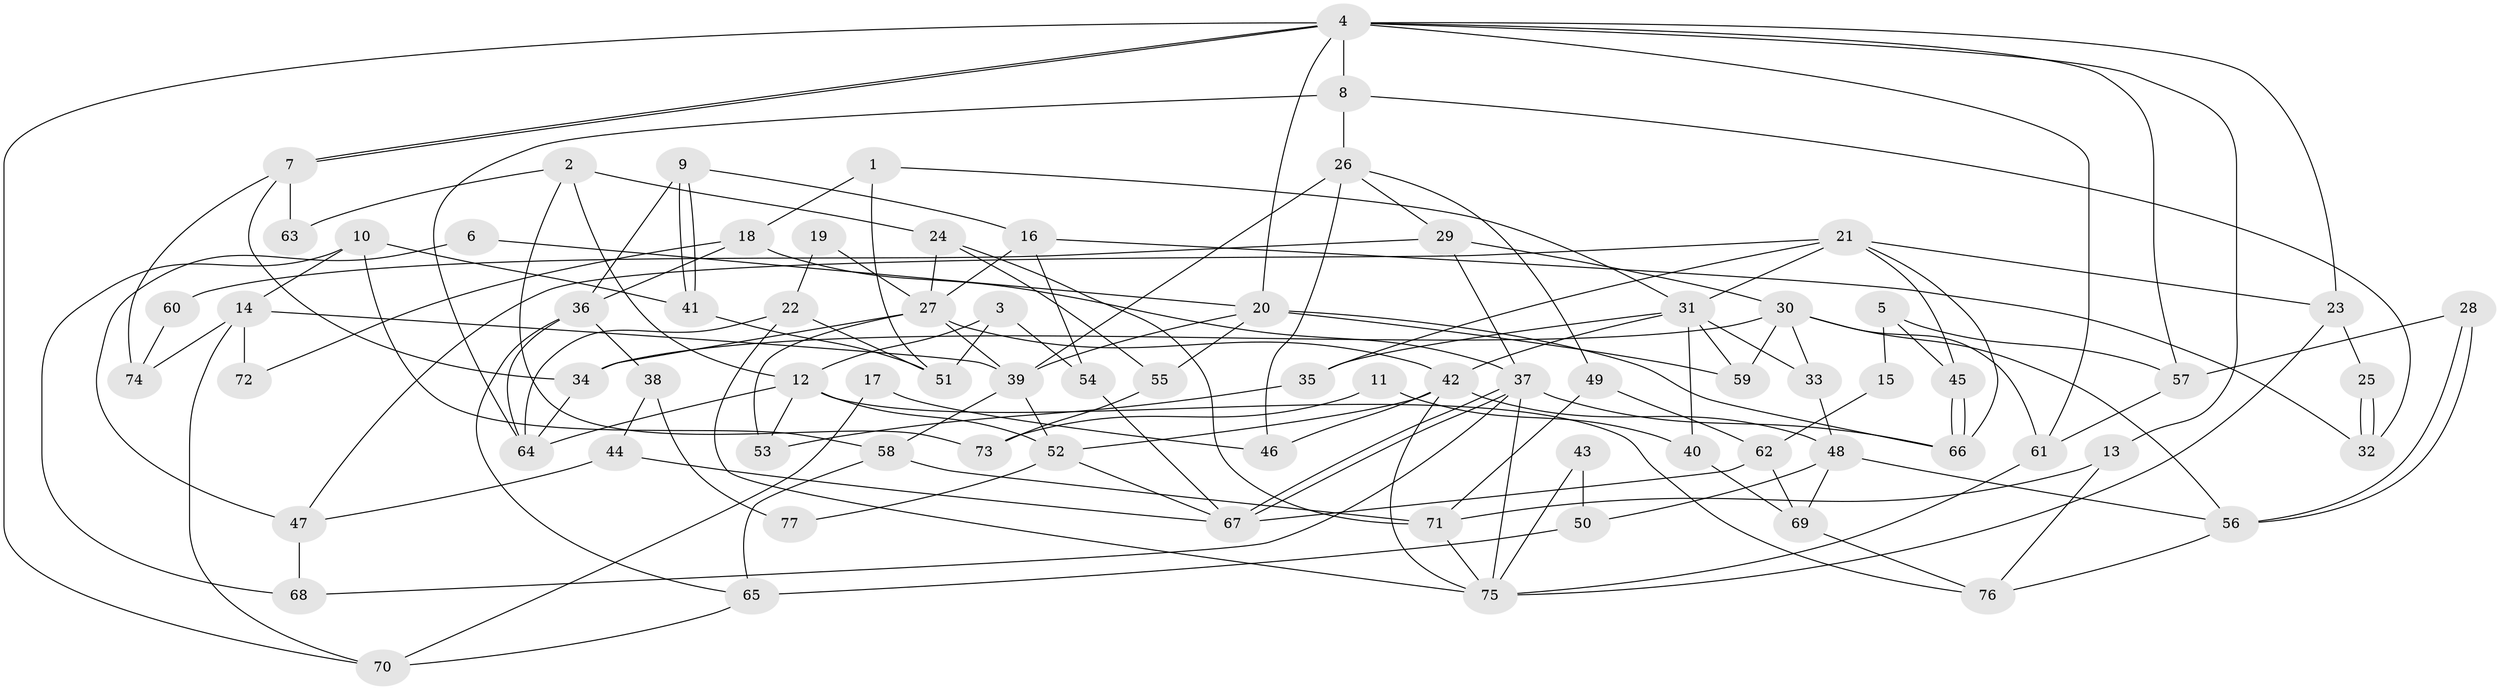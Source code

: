 // Generated by graph-tools (version 1.1) at 2025/11/02/27/25 16:11:23]
// undirected, 77 vertices, 154 edges
graph export_dot {
graph [start="1"]
  node [color=gray90,style=filled];
  1;
  2;
  3;
  4;
  5;
  6;
  7;
  8;
  9;
  10;
  11;
  12;
  13;
  14;
  15;
  16;
  17;
  18;
  19;
  20;
  21;
  22;
  23;
  24;
  25;
  26;
  27;
  28;
  29;
  30;
  31;
  32;
  33;
  34;
  35;
  36;
  37;
  38;
  39;
  40;
  41;
  42;
  43;
  44;
  45;
  46;
  47;
  48;
  49;
  50;
  51;
  52;
  53;
  54;
  55;
  56;
  57;
  58;
  59;
  60;
  61;
  62;
  63;
  64;
  65;
  66;
  67;
  68;
  69;
  70;
  71;
  72;
  73;
  74;
  75;
  76;
  77;
  1 -- 31;
  1 -- 51;
  1 -- 18;
  2 -- 24;
  2 -- 12;
  2 -- 63;
  2 -- 73;
  3 -- 12;
  3 -- 51;
  3 -- 54;
  4 -- 7;
  4 -- 7;
  4 -- 23;
  4 -- 8;
  4 -- 13;
  4 -- 20;
  4 -- 57;
  4 -- 61;
  4 -- 70;
  5 -- 45;
  5 -- 57;
  5 -- 15;
  6 -- 47;
  6 -- 20;
  7 -- 34;
  7 -- 63;
  7 -- 74;
  8 -- 26;
  8 -- 32;
  8 -- 64;
  9 -- 41;
  9 -- 41;
  9 -- 16;
  9 -- 36;
  10 -- 14;
  10 -- 58;
  10 -- 41;
  10 -- 68;
  11 -- 73;
  11 -- 40;
  12 -- 64;
  12 -- 53;
  12 -- 52;
  12 -- 76;
  13 -- 76;
  13 -- 71;
  14 -- 39;
  14 -- 70;
  14 -- 72;
  14 -- 74;
  15 -- 62;
  16 -- 32;
  16 -- 54;
  16 -- 27;
  17 -- 70;
  17 -- 46;
  18 -- 37;
  18 -- 36;
  18 -- 72;
  19 -- 27;
  19 -- 22;
  20 -- 39;
  20 -- 55;
  20 -- 59;
  20 -- 66;
  21 -- 31;
  21 -- 66;
  21 -- 23;
  21 -- 35;
  21 -- 45;
  21 -- 47;
  22 -- 64;
  22 -- 75;
  22 -- 51;
  23 -- 75;
  23 -- 25;
  24 -- 71;
  24 -- 27;
  24 -- 55;
  25 -- 32;
  25 -- 32;
  26 -- 29;
  26 -- 49;
  26 -- 39;
  26 -- 46;
  27 -- 42;
  27 -- 34;
  27 -- 39;
  27 -- 53;
  28 -- 57;
  28 -- 56;
  28 -- 56;
  29 -- 37;
  29 -- 30;
  29 -- 60;
  30 -- 34;
  30 -- 59;
  30 -- 33;
  30 -- 56;
  30 -- 61;
  31 -- 33;
  31 -- 42;
  31 -- 35;
  31 -- 40;
  31 -- 59;
  33 -- 48;
  34 -- 64;
  35 -- 53;
  36 -- 38;
  36 -- 64;
  36 -- 65;
  37 -- 67;
  37 -- 67;
  37 -- 66;
  37 -- 68;
  37 -- 75;
  38 -- 44;
  38 -- 77;
  39 -- 52;
  39 -- 58;
  40 -- 69;
  41 -- 51;
  42 -- 52;
  42 -- 75;
  42 -- 46;
  42 -- 48;
  43 -- 75;
  43 -- 50;
  44 -- 67;
  44 -- 47;
  45 -- 66;
  45 -- 66;
  47 -- 68;
  48 -- 56;
  48 -- 50;
  48 -- 69;
  49 -- 62;
  49 -- 71;
  50 -- 65;
  52 -- 67;
  52 -- 77;
  54 -- 67;
  55 -- 73;
  56 -- 76;
  57 -- 61;
  58 -- 71;
  58 -- 65;
  60 -- 74;
  61 -- 75;
  62 -- 69;
  62 -- 67;
  65 -- 70;
  69 -- 76;
  71 -- 75;
}
